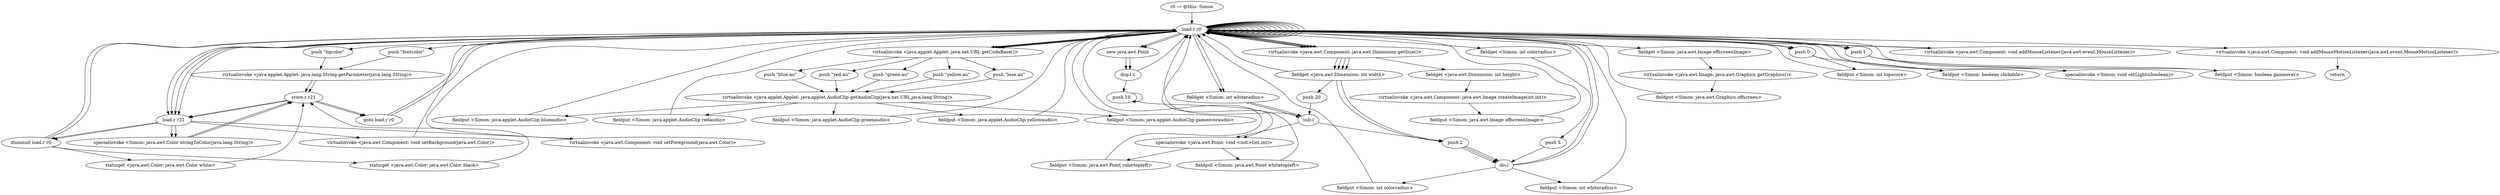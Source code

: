 digraph "" {
    "r0 := @this: Simon"
    "load.r r0"
    "r0 := @this: Simon"->"load.r r0";
    "push \"bgcolor\""
    "load.r r0"->"push \"bgcolor\"";
    "virtualinvoke <java.applet.Applet: java.lang.String getParameter(java.lang.String)>"
    "push \"bgcolor\""->"virtualinvoke <java.applet.Applet: java.lang.String getParameter(java.lang.String)>";
    "store.r r21"
    "virtualinvoke <java.applet.Applet: java.lang.String getParameter(java.lang.String)>"->"store.r r21";
    "load.r r21"
    "store.r r21"->"load.r r21";
    "ifnonnull load.r r0"
    "load.r r21"->"ifnonnull load.r r0";
    "staticget <java.awt.Color: java.awt.Color black>"
    "ifnonnull load.r r0"->"staticget <java.awt.Color: java.awt.Color black>";
    "staticget <java.awt.Color: java.awt.Color black>"->"store.r r21";
    "goto load.r r0"
    "store.r r21"->"goto load.r r0";
    "goto load.r r0"->"load.r r0";
    "load.r r0"->"load.r r21";
    "virtualinvoke <java.awt.Component: void setBackground(java.awt.Color)>"
    "load.r r21"->"virtualinvoke <java.awt.Component: void setBackground(java.awt.Color)>";
    "virtualinvoke <java.awt.Component: void setBackground(java.awt.Color)>"->"load.r r0";
    "push \"fontcolor\""
    "load.r r0"->"push \"fontcolor\"";
    "push \"fontcolor\""->"virtualinvoke <java.applet.Applet: java.lang.String getParameter(java.lang.String)>";
    "virtualinvoke <java.applet.Applet: java.lang.String getParameter(java.lang.String)>"->"store.r r21";
    "store.r r21"->"load.r r21";
    "load.r r21"->"ifnonnull load.r r0";
    "staticget <java.awt.Color: java.awt.Color white>"
    "ifnonnull load.r r0"->"staticget <java.awt.Color: java.awt.Color white>";
    "staticget <java.awt.Color: java.awt.Color white>"->"store.r r21";
    "store.r r21"->"goto load.r r0";
    "goto load.r r0"->"load.r r0";
    "load.r r0"->"load.r r21";
    "virtualinvoke <java.awt.Component: void setForeground(java.awt.Color)>"
    "load.r r21"->"virtualinvoke <java.awt.Component: void setForeground(java.awt.Color)>";
    "virtualinvoke <java.awt.Component: void setForeground(java.awt.Color)>"->"load.r r0";
    "load.r r0"->"load.r r0";
    "load.r r0"->"load.r r0";
    "virtualinvoke <java.applet.Applet: java.net.URL getCodeBase()>"
    "load.r r0"->"virtualinvoke <java.applet.Applet: java.net.URL getCodeBase()>";
    "push \"blue.au\""
    "virtualinvoke <java.applet.Applet: java.net.URL getCodeBase()>"->"push \"blue.au\"";
    "virtualinvoke <java.applet.Applet: java.applet.AudioClip getAudioClip(java.net.URL,java.lang.String)>"
    "push \"blue.au\""->"virtualinvoke <java.applet.Applet: java.applet.AudioClip getAudioClip(java.net.URL,java.lang.String)>";
    "fieldput <Simon: java.applet.AudioClip blueaudio>"
    "virtualinvoke <java.applet.Applet: java.applet.AudioClip getAudioClip(java.net.URL,java.lang.String)>"->"fieldput <Simon: java.applet.AudioClip blueaudio>";
    "fieldput <Simon: java.applet.AudioClip blueaudio>"->"load.r r0";
    "load.r r0"->"load.r r0";
    "load.r r0"->"load.r r0";
    "load.r r0"->"virtualinvoke <java.applet.Applet: java.net.URL getCodeBase()>";
    "push \"red.au\""
    "virtualinvoke <java.applet.Applet: java.net.URL getCodeBase()>"->"push \"red.au\"";
    "push \"red.au\""->"virtualinvoke <java.applet.Applet: java.applet.AudioClip getAudioClip(java.net.URL,java.lang.String)>";
    "fieldput <Simon: java.applet.AudioClip redaudio>"
    "virtualinvoke <java.applet.Applet: java.applet.AudioClip getAudioClip(java.net.URL,java.lang.String)>"->"fieldput <Simon: java.applet.AudioClip redaudio>";
    "fieldput <Simon: java.applet.AudioClip redaudio>"->"load.r r0";
    "load.r r0"->"load.r r0";
    "load.r r0"->"load.r r0";
    "load.r r0"->"virtualinvoke <java.applet.Applet: java.net.URL getCodeBase()>";
    "push \"green.au\""
    "virtualinvoke <java.applet.Applet: java.net.URL getCodeBase()>"->"push \"green.au\"";
    "push \"green.au\""->"virtualinvoke <java.applet.Applet: java.applet.AudioClip getAudioClip(java.net.URL,java.lang.String)>";
    "fieldput <Simon: java.applet.AudioClip greenaudio>"
    "virtualinvoke <java.applet.Applet: java.applet.AudioClip getAudioClip(java.net.URL,java.lang.String)>"->"fieldput <Simon: java.applet.AudioClip greenaudio>";
    "fieldput <Simon: java.applet.AudioClip greenaudio>"->"load.r r0";
    "load.r r0"->"load.r r0";
    "load.r r0"->"load.r r0";
    "load.r r0"->"virtualinvoke <java.applet.Applet: java.net.URL getCodeBase()>";
    "push \"yellow.au\""
    "virtualinvoke <java.applet.Applet: java.net.URL getCodeBase()>"->"push \"yellow.au\"";
    "push \"yellow.au\""->"virtualinvoke <java.applet.Applet: java.applet.AudioClip getAudioClip(java.net.URL,java.lang.String)>";
    "fieldput <Simon: java.applet.AudioClip yellowaudio>"
    "virtualinvoke <java.applet.Applet: java.applet.AudioClip getAudioClip(java.net.URL,java.lang.String)>"->"fieldput <Simon: java.applet.AudioClip yellowaudio>";
    "fieldput <Simon: java.applet.AudioClip yellowaudio>"->"load.r r0";
    "load.r r0"->"load.r r0";
    "load.r r0"->"load.r r0";
    "load.r r0"->"virtualinvoke <java.applet.Applet: java.net.URL getCodeBase()>";
    "push \"lose.au\""
    "virtualinvoke <java.applet.Applet: java.net.URL getCodeBase()>"->"push \"lose.au\"";
    "push \"lose.au\""->"virtualinvoke <java.applet.Applet: java.applet.AudioClip getAudioClip(java.net.URL,java.lang.String)>";
    "fieldput <Simon: java.applet.AudioClip gameoveraudio>"
    "virtualinvoke <java.applet.Applet: java.applet.AudioClip getAudioClip(java.net.URL,java.lang.String)>"->"fieldput <Simon: java.applet.AudioClip gameoveraudio>";
    "fieldput <Simon: java.applet.AudioClip gameoveraudio>"->"load.r r0";
    "load.r r0"->"load.r r0";
    "load.r r0"->"load.r r0";
    "virtualinvoke <java.awt.Component: java.awt.Dimension getSize()>"
    "load.r r0"->"virtualinvoke <java.awt.Component: java.awt.Dimension getSize()>";
    "fieldget <java.awt.Dimension: int width>"
    "virtualinvoke <java.awt.Component: java.awt.Dimension getSize()>"->"fieldget <java.awt.Dimension: int width>";
    "fieldget <java.awt.Dimension: int width>"->"load.r r0";
    "load.r r0"->"virtualinvoke <java.awt.Component: java.awt.Dimension getSize()>";
    "fieldget <java.awt.Dimension: int height>"
    "virtualinvoke <java.awt.Component: java.awt.Dimension getSize()>"->"fieldget <java.awt.Dimension: int height>";
    "virtualinvoke <java.awt.Component: java.awt.Image createImage(int,int)>"
    "fieldget <java.awt.Dimension: int height>"->"virtualinvoke <java.awt.Component: java.awt.Image createImage(int,int)>";
    "fieldput <Simon: java.awt.Image offscreenImage>"
    "virtualinvoke <java.awt.Component: java.awt.Image createImage(int,int)>"->"fieldput <Simon: java.awt.Image offscreenImage>";
    "fieldput <Simon: java.awt.Image offscreenImage>"->"load.r r0";
    "load.r r0"->"load.r r0";
    "fieldget <Simon: java.awt.Image offscreenImage>"
    "load.r r0"->"fieldget <Simon: java.awt.Image offscreenImage>";
    "virtualinvoke <java.awt.Image: java.awt.Graphics getGraphics()>"
    "fieldget <Simon: java.awt.Image offscreenImage>"->"virtualinvoke <java.awt.Image: java.awt.Graphics getGraphics()>";
    "fieldput <Simon: java.awt.Graphics offscreen>"
    "virtualinvoke <java.awt.Image: java.awt.Graphics getGraphics()>"->"fieldput <Simon: java.awt.Graphics offscreen>";
    "fieldput <Simon: java.awt.Graphics offscreen>"->"load.r r0";
    "push 0"
    "load.r r0"->"push 0";
    "fieldput <Simon: int topscore>"
    "push 0"->"fieldput <Simon: int topscore>";
    "fieldput <Simon: int topscore>"->"load.r r0";
    "push 1"
    "load.r r0"->"push 1";
    "specialinvoke <Simon: void setLights(boolean)>"
    "push 1"->"specialinvoke <Simon: void setLights(boolean)>";
    "specialinvoke <Simon: void setLights(boolean)>"->"load.r r0";
    "load.r r0"->"push 1";
    "fieldput <Simon: boolean gameover>"
    "push 1"->"fieldput <Simon: boolean gameover>";
    "fieldput <Simon: boolean gameover>"->"load.r r0";
    "load.r r0"->"push 0";
    "fieldput <Simon: boolean clickable>"
    "push 0"->"fieldput <Simon: boolean clickable>";
    "fieldput <Simon: boolean clickable>"->"load.r r0";
    "new java.awt.Point"
    "load.r r0"->"new java.awt.Point";
    "dup1.r"
    "new java.awt.Point"->"dup1.r";
    "push 10"
    "dup1.r"->"push 10";
    "push 10"->"push 10";
    "specialinvoke <java.awt.Point: void <init>(int,int)>"
    "push 10"->"specialinvoke <java.awt.Point: void <init>(int,int)>";
    "fieldput <Simon: java.awt.Point colortopleft>"
    "specialinvoke <java.awt.Point: void <init>(int,int)>"->"fieldput <Simon: java.awt.Point colortopleft>";
    "fieldput <Simon: java.awt.Point colortopleft>"->"load.r r0";
    "load.r r0"->"load.r r0";
    "load.r r0"->"virtualinvoke <java.awt.Component: java.awt.Dimension getSize()>";
    "virtualinvoke <java.awt.Component: java.awt.Dimension getSize()>"->"fieldget <java.awt.Dimension: int width>";
    "push 20"
    "fieldget <java.awt.Dimension: int width>"->"push 20";
    "sub.i"
    "push 20"->"sub.i";
    "push 2"
    "sub.i"->"push 2";
    "div.i"
    "push 2"->"div.i";
    "fieldput <Simon: int colorradius>"
    "div.i"->"fieldput <Simon: int colorradius>";
    "fieldput <Simon: int colorradius>"->"load.r r0";
    "load.r r0"->"load.r r0";
    "fieldget <Simon: int colorradius>"
    "load.r r0"->"fieldget <Simon: int colorradius>";
    "push 5"
    "fieldget <Simon: int colorradius>"->"push 5";
    "push 5"->"div.i";
    "fieldput <Simon: int whiteradius>"
    "div.i"->"fieldput <Simon: int whiteradius>";
    "fieldput <Simon: int whiteradius>"->"load.r r0";
    "load.r r0"->"new java.awt.Point";
    "new java.awt.Point"->"dup1.r";
    "dup1.r"->"load.r r0";
    "load.r r0"->"virtualinvoke <java.awt.Component: java.awt.Dimension getSize()>";
    "virtualinvoke <java.awt.Component: java.awt.Dimension getSize()>"->"fieldget <java.awt.Dimension: int width>";
    "fieldget <java.awt.Dimension: int width>"->"push 2";
    "push 2"->"div.i";
    "div.i"->"load.r r0";
    "fieldget <Simon: int whiteradius>"
    "load.r r0"->"fieldget <Simon: int whiteradius>";
    "fieldget <Simon: int whiteradius>"->"sub.i";
    "sub.i"->"load.r r0";
    "load.r r0"->"virtualinvoke <java.awt.Component: java.awt.Dimension getSize()>";
    "virtualinvoke <java.awt.Component: java.awt.Dimension getSize()>"->"fieldget <java.awt.Dimension: int width>";
    "fieldget <java.awt.Dimension: int width>"->"push 2";
    "push 2"->"div.i";
    "div.i"->"load.r r0";
    "load.r r0"->"fieldget <Simon: int whiteradius>";
    "fieldget <Simon: int whiteradius>"->"sub.i";
    "sub.i"->"specialinvoke <java.awt.Point: void <init>(int,int)>";
    "fieldput <Simon: java.awt.Point whitetopleft>"
    "specialinvoke <java.awt.Point: void <init>(int,int)>"->"fieldput <Simon: java.awt.Point whitetopleft>";
    "fieldput <Simon: java.awt.Point whitetopleft>"->"load.r r0";
    "load.r r0"->"load.r r0";
    "virtualinvoke <java.awt.Component: void addMouseListener(java.awt.event.MouseListener)>"
    "load.r r0"->"virtualinvoke <java.awt.Component: void addMouseListener(java.awt.event.MouseListener)>";
    "virtualinvoke <java.awt.Component: void addMouseListener(java.awt.event.MouseListener)>"->"load.r r0";
    "load.r r0"->"load.r r0";
    "virtualinvoke <java.awt.Component: void addMouseMotionListener(java.awt.event.MouseMotionListener)>"
    "load.r r0"->"virtualinvoke <java.awt.Component: void addMouseMotionListener(java.awt.event.MouseMotionListener)>";
    "return"
    "virtualinvoke <java.awt.Component: void addMouseMotionListener(java.awt.event.MouseMotionListener)>"->"return";
    "ifnonnull load.r r0"->"load.r r0";
    "load.r r0"->"load.r r21";
    "specialinvoke <Simon: java.awt.Color stringToColor(java.lang.String)>"
    "load.r r21"->"specialinvoke <Simon: java.awt.Color stringToColor(java.lang.String)>";
    "specialinvoke <Simon: java.awt.Color stringToColor(java.lang.String)>"->"store.r r21";
    "ifnonnull load.r r0"->"load.r r0";
    "load.r r0"->"load.r r21";
    "load.r r21"->"specialinvoke <Simon: java.awt.Color stringToColor(java.lang.String)>";
    "specialinvoke <Simon: java.awt.Color stringToColor(java.lang.String)>"->"store.r r21";
}

